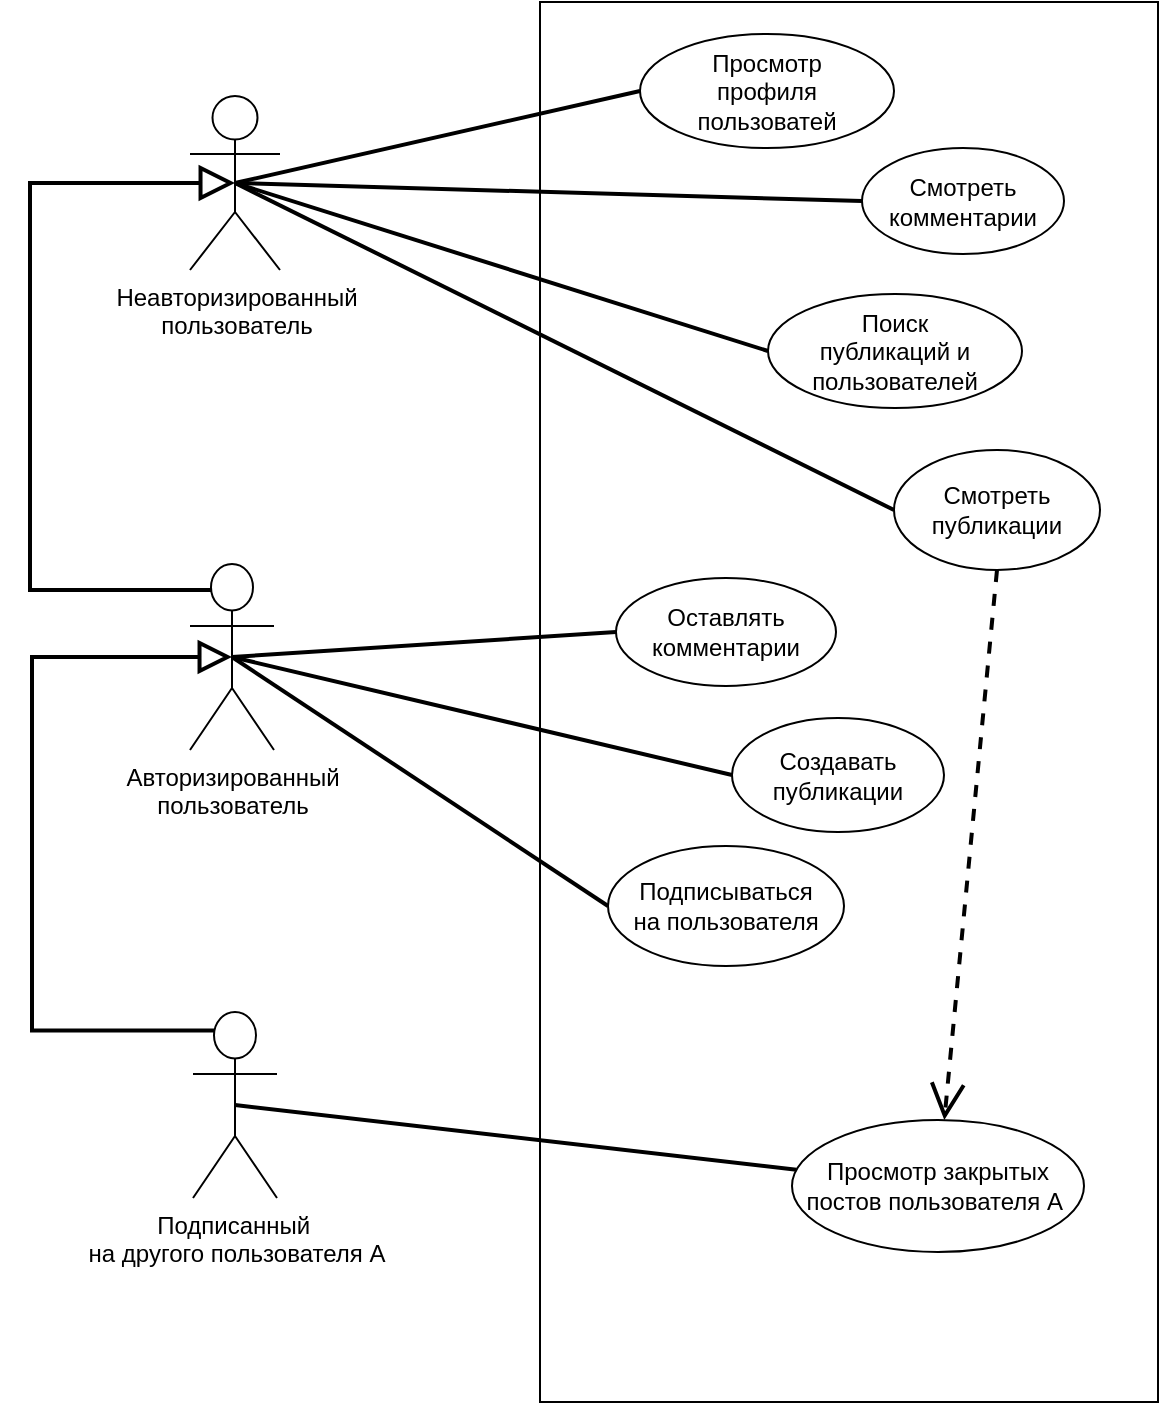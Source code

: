 <mxfile version="24.6.4" type="device">
  <diagram id="OHagz_9Yiikdr4rXO1yo" name="Страница 1">
    <mxGraphModel dx="1595" dy="701" grid="0" gridSize="10" guides="1" tooltips="1" connect="1" arrows="1" fold="1" page="0" pageScale="1" pageWidth="827" pageHeight="1169" math="0" shadow="0">
      <root>
        <mxCell id="0" />
        <mxCell id="1" parent="0" />
        <mxCell id="B0YOqnxowSEeAvgDbwUn-8" style="rounded=0;orthogonalLoop=1;jettySize=auto;html=1;exitX=0.5;exitY=0.5;exitDx=0;exitDy=0;exitPerimeter=0;entryX=0;entryY=0.5;entryDx=0;entryDy=0;endArrow=none;endFill=0;strokeWidth=2;" parent="1" source="aujBNVwlEjMIlrqZJZry-2" target="B0YOqnxowSEeAvgDbwUn-6" edge="1">
          <mxGeometry relative="1" as="geometry" />
        </mxCell>
        <mxCell id="B0YOqnxowSEeAvgDbwUn-9" style="rounded=0;orthogonalLoop=1;jettySize=auto;html=1;exitX=0.5;exitY=0.5;exitDx=0;exitDy=0;exitPerimeter=0;entryX=0;entryY=0.5;entryDx=0;entryDy=0;endArrow=none;endFill=0;strokeWidth=2;" parent="1" source="aujBNVwlEjMIlrqZJZry-2" target="B0YOqnxowSEeAvgDbwUn-7" edge="1">
          <mxGeometry relative="1" as="geometry" />
        </mxCell>
        <mxCell id="swKSyLilngYRSPFbwZbI-2" style="rounded=0;orthogonalLoop=1;jettySize=auto;html=1;exitX=0.5;exitY=0.5;exitDx=0;exitDy=0;exitPerimeter=0;entryX=0;entryY=0.5;entryDx=0;entryDy=0;endArrow=none;endFill=0;strokeWidth=2;" edge="1" parent="1" source="aujBNVwlEjMIlrqZJZry-2" target="swKSyLilngYRSPFbwZbI-1">
          <mxGeometry relative="1" as="geometry" />
        </mxCell>
        <mxCell id="swKSyLilngYRSPFbwZbI-4" style="rounded=0;orthogonalLoop=1;jettySize=auto;html=1;exitX=0.5;exitY=0.5;exitDx=0;exitDy=0;exitPerimeter=0;entryX=0;entryY=0.5;entryDx=0;entryDy=0;endArrow=none;endFill=0;strokeWidth=2;" edge="1" parent="1" source="aujBNVwlEjMIlrqZJZry-2" target="swKSyLilngYRSPFbwZbI-3">
          <mxGeometry relative="1" as="geometry" />
        </mxCell>
        <mxCell id="aujBNVwlEjMIlrqZJZry-2" value="Неавторизированный&lt;br&gt;пользователь" style="shape=umlActor;verticalLabelPosition=bottom;verticalAlign=top;html=1;outlineConnect=0;gradientColor=none;" parent="1" vertex="1">
          <mxGeometry x="40" y="121" width="45" height="87" as="geometry" />
        </mxCell>
        <mxCell id="B0YOqnxowSEeAvgDbwUn-10" style="edgeStyle=orthogonalEdgeStyle;rounded=0;orthogonalLoop=1;jettySize=auto;html=1;entryX=0.5;entryY=0.5;entryDx=0;entryDy=0;entryPerimeter=0;endArrow=block;endFill=0;exitX=0.5;exitY=0;exitDx=0;exitDy=0;exitPerimeter=0;strokeWidth=2;endSize=13;" parent="1" source="B0YOqnxowSEeAvgDbwUn-1" target="aujBNVwlEjMIlrqZJZry-2" edge="1">
          <mxGeometry relative="1" as="geometry">
            <Array as="points">
              <mxPoint x="61" y="368" />
              <mxPoint x="-40" y="368" />
              <mxPoint x="-40" y="164" />
            </Array>
          </mxGeometry>
        </mxCell>
        <mxCell id="B0YOqnxowSEeAvgDbwUn-13" style="rounded=0;orthogonalLoop=1;jettySize=auto;html=1;exitX=0.5;exitY=0.5;exitDx=0;exitDy=0;exitPerimeter=0;entryX=0;entryY=0.5;entryDx=0;entryDy=0;endArrow=none;endFill=0;strokeWidth=2;" parent="1" source="B0YOqnxowSEeAvgDbwUn-1" target="B0YOqnxowSEeAvgDbwUn-11" edge="1">
          <mxGeometry relative="1" as="geometry" />
        </mxCell>
        <mxCell id="B0YOqnxowSEeAvgDbwUn-14" style="rounded=0;orthogonalLoop=1;jettySize=auto;html=1;exitX=0.5;exitY=0.5;exitDx=0;exitDy=0;exitPerimeter=0;entryX=0;entryY=0.5;entryDx=0;entryDy=0;endArrow=none;endFill=0;strokeWidth=2;" parent="1" source="B0YOqnxowSEeAvgDbwUn-1" target="B0YOqnxowSEeAvgDbwUn-12" edge="1">
          <mxGeometry relative="1" as="geometry" />
        </mxCell>
        <mxCell id="swKSyLilngYRSPFbwZbI-5" style="rounded=0;orthogonalLoop=1;jettySize=auto;html=1;exitX=0.5;exitY=0.5;exitDx=0;exitDy=0;exitPerimeter=0;entryX=0;entryY=0.5;entryDx=0;entryDy=0;endArrow=none;endFill=0;strokeWidth=2;" edge="1" parent="1" source="B0YOqnxowSEeAvgDbwUn-1" target="B0YOqnxowSEeAvgDbwUn-15">
          <mxGeometry relative="1" as="geometry" />
        </mxCell>
        <mxCell id="B0YOqnxowSEeAvgDbwUn-1" value="Авторизированный&lt;br&gt;пользователь" style="shape=umlActor;verticalLabelPosition=bottom;verticalAlign=top;html=1;outlineConnect=0;gradientColor=none;" parent="1" vertex="1">
          <mxGeometry x="40" y="355" width="42" height="93" as="geometry" />
        </mxCell>
        <mxCell id="B0YOqnxowSEeAvgDbwUn-3" value="" style="rounded=0;whiteSpace=wrap;html=1;fillColor=none;" parent="1" vertex="1">
          <mxGeometry x="215" y="74" width="309" height="700" as="geometry" />
        </mxCell>
        <mxCell id="swKSyLilngYRSPFbwZbI-9" style="rounded=0;orthogonalLoop=1;jettySize=auto;html=1;exitX=0.5;exitY=1;exitDx=0;exitDy=0;dashed=1;endArrow=open;endFill=0;endSize=14;strokeWidth=2;" edge="1" parent="1" source="B0YOqnxowSEeAvgDbwUn-6" target="swKSyLilngYRSPFbwZbI-7">
          <mxGeometry relative="1" as="geometry" />
        </mxCell>
        <mxCell id="B0YOqnxowSEeAvgDbwUn-6" value="Смотреть &lt;br&gt;публикации" style="ellipse;whiteSpace=wrap;html=1;" parent="1" vertex="1">
          <mxGeometry x="392" y="298" width="103" height="60" as="geometry" />
        </mxCell>
        <mxCell id="B0YOqnxowSEeAvgDbwUn-7" value="Смотреть&lt;br&gt;комментарии" style="ellipse;whiteSpace=wrap;html=1;" parent="1" vertex="1">
          <mxGeometry x="376" y="147" width="101" height="53" as="geometry" />
        </mxCell>
        <mxCell id="B0YOqnxowSEeAvgDbwUn-11" value="Оставлять&lt;br&gt;комментарии" style="ellipse;whiteSpace=wrap;html=1;" parent="1" vertex="1">
          <mxGeometry x="253" y="362" width="110" height="54" as="geometry" />
        </mxCell>
        <mxCell id="B0YOqnxowSEeAvgDbwUn-12" value="Создавать публикации" style="ellipse;whiteSpace=wrap;html=1;" parent="1" vertex="1">
          <mxGeometry x="311" y="432" width="106" height="57" as="geometry" />
        </mxCell>
        <mxCell id="B0YOqnxowSEeAvgDbwUn-15" value="Подписываться&lt;br&gt;на пользователя" style="ellipse;whiteSpace=wrap;html=1;" parent="1" vertex="1">
          <mxGeometry x="249" y="496" width="118" height="60" as="geometry" />
        </mxCell>
        <mxCell id="swKSyLilngYRSPFbwZbI-1" value="Поиск &lt;br&gt;публикаций и пользователей" style="ellipse;whiteSpace=wrap;html=1;" vertex="1" parent="1">
          <mxGeometry x="329" y="220" width="127" height="57" as="geometry" />
        </mxCell>
        <mxCell id="swKSyLilngYRSPFbwZbI-3" value="Просмотр &lt;br&gt;профиля&lt;br&gt;пользоватей" style="ellipse;whiteSpace=wrap;html=1;" vertex="1" parent="1">
          <mxGeometry x="265" y="90" width="127" height="57" as="geometry" />
        </mxCell>
        <mxCell id="swKSyLilngYRSPFbwZbI-8" style="rounded=0;orthogonalLoop=1;jettySize=auto;html=1;exitX=0.5;exitY=0.5;exitDx=0;exitDy=0;exitPerimeter=0;endArrow=none;endFill=0;strokeWidth=2;" edge="1" parent="1" source="swKSyLilngYRSPFbwZbI-6" target="swKSyLilngYRSPFbwZbI-7">
          <mxGeometry relative="1" as="geometry" />
        </mxCell>
        <mxCell id="swKSyLilngYRSPFbwZbI-6" value="Подписанный&amp;nbsp;&lt;br&gt;на другого пользователя А" style="shape=umlActor;verticalLabelPosition=bottom;verticalAlign=top;html=1;outlineConnect=0;gradientColor=none;" vertex="1" parent="1">
          <mxGeometry x="41.5" y="579" width="42" height="93" as="geometry" />
        </mxCell>
        <mxCell id="swKSyLilngYRSPFbwZbI-7" value="Просмотр закрытых постов пользователя А&amp;nbsp;" style="ellipse;whiteSpace=wrap;html=1;" vertex="1" parent="1">
          <mxGeometry x="341" y="633" width="146" height="66" as="geometry" />
        </mxCell>
        <mxCell id="swKSyLilngYRSPFbwZbI-11" style="edgeStyle=orthogonalEdgeStyle;rounded=0;orthogonalLoop=1;jettySize=auto;html=1;entryX=0.5;entryY=0.5;entryDx=0;entryDy=0;entryPerimeter=0;exitX=0.25;exitY=0.1;exitDx=0;exitDy=0;exitPerimeter=0;strokeWidth=2;endArrow=block;endFill=0;endSize=12;" edge="1" parent="1" source="swKSyLilngYRSPFbwZbI-6" target="B0YOqnxowSEeAvgDbwUn-1">
          <mxGeometry relative="1" as="geometry">
            <Array as="points">
              <mxPoint x="-39" y="588" />
              <mxPoint x="-39" y="402" />
            </Array>
          </mxGeometry>
        </mxCell>
      </root>
    </mxGraphModel>
  </diagram>
</mxfile>
